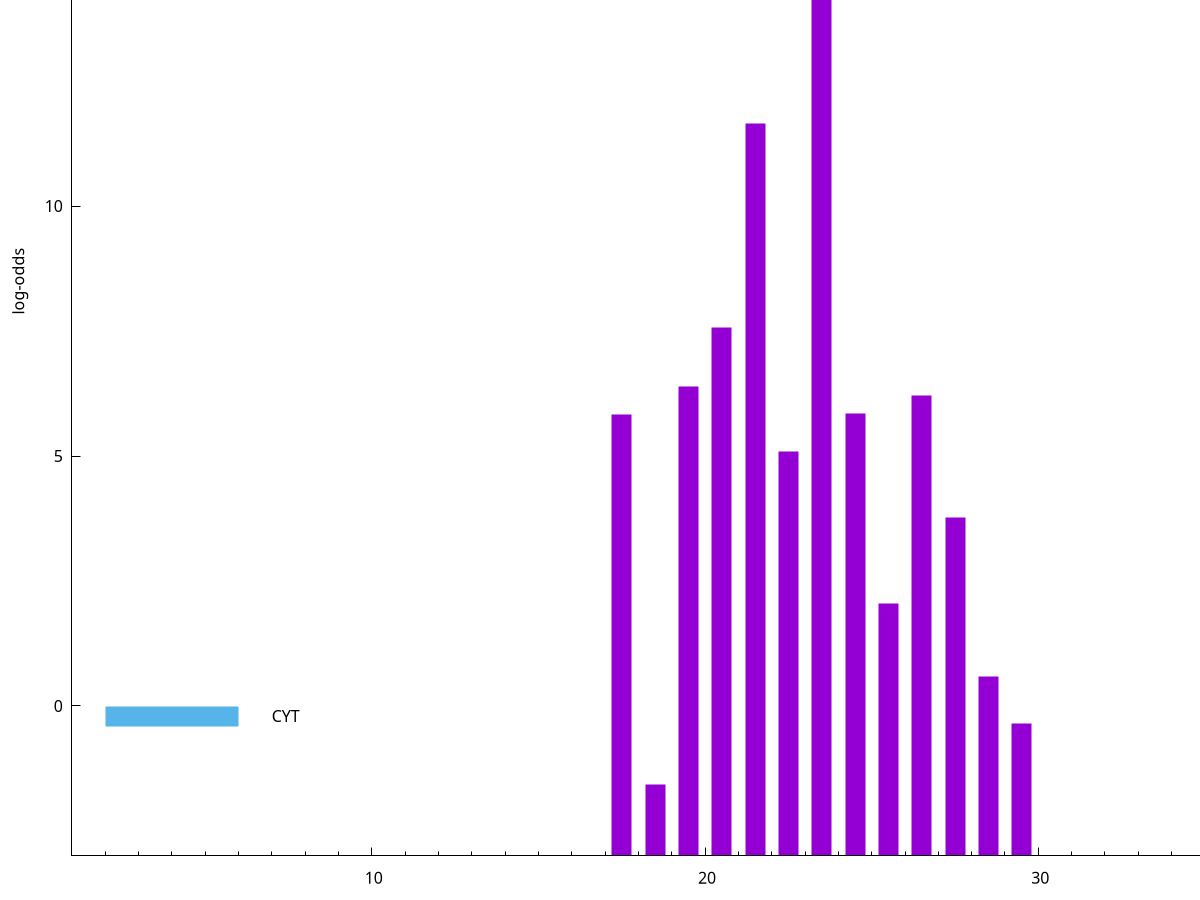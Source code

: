 set title "LipoP predictions for SRR4017849.gff"
set size 2., 1.4
set xrange [1:70] 
set mxtics 10
set yrange [-3:20]
set y2range [0:23]
set ylabel "log-odds"
set term postscript eps color solid "Helvetica" 30
set output "SRR4017849.gff29.eps"
set arrow from 2,15.9887 to 6,15.9887 nohead lt 1 lw 20
set label "SpI" at 7,15.9887
set arrow from 2,-0.200913 to 6,-0.200913 nohead lt 3 lw 20
set label "CYT" at 7,-0.200913
set arrow from 2,15.9887 to 6,15.9887 nohead lt 1 lw 20
set label "SpI" at 7,15.9887
# NOTE: The scores below are the log-odds scores with the threshold
# NOTE: subtracted (a hack to make gnuplot make the histogram all
# NOTE: look nice).
plot "-" axes x1y2 title "" with impulses lt 1 lw 20
23.500000 18.903600
21.500000 14.646900
20.500000 10.568750
19.500000 9.390300
26.500000 9.206640
24.500000 8.856500
17.500000 8.832440
22.500000 8.092600
27.500000 6.764500
25.500000 5.043120
28.500000 3.594386
29.500000 2.645913
18.500000 1.429470
e
exit
